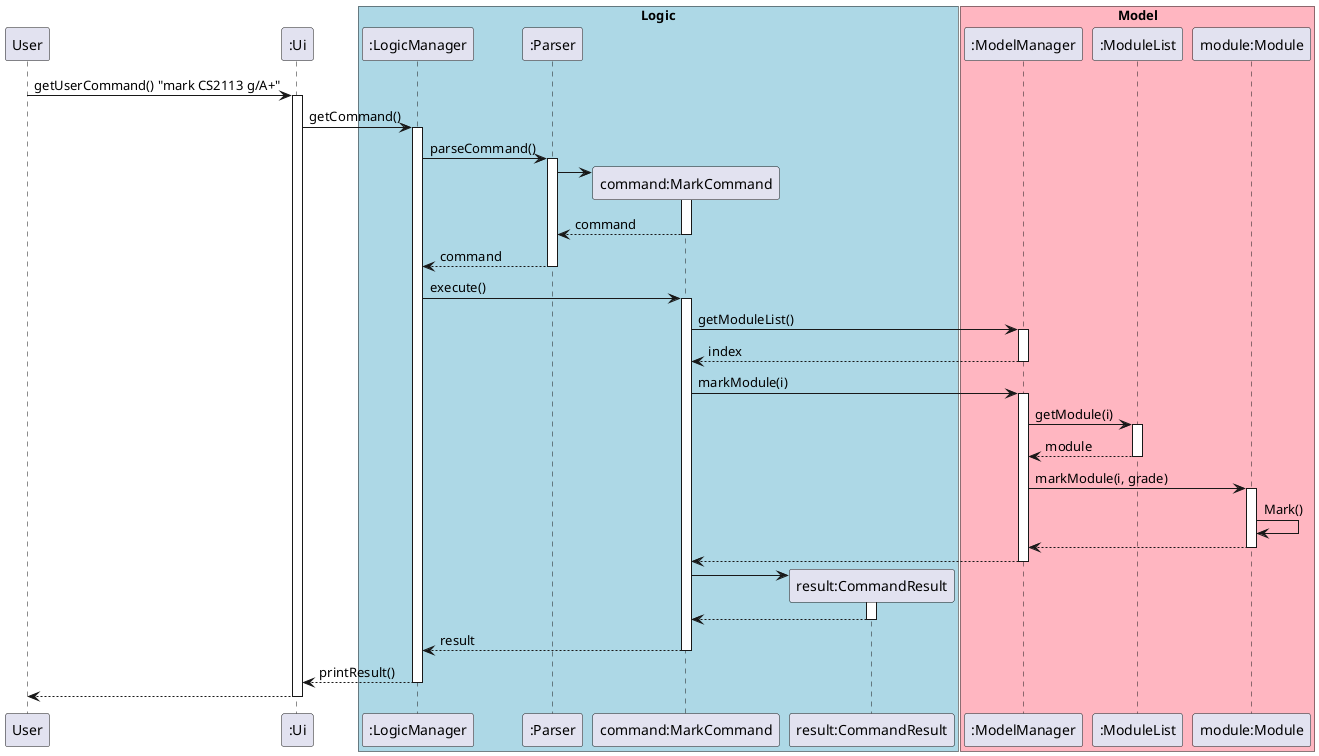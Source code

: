 @startuml
participant User
participant ":Ui" as Ui

box "Logic" #LightBlue
participant ":LogicManager" as LogicManager
participant ":Parser" as Parser
participant "command:MarkCommand" as MarkCommand
participant "result:CommandResult" as CommandResult
end box

box "Model" #LightPink
participant ":ModelManager" as ModelManager
participant ":ModuleList" as ModuleList
participant "module:Module" as Module
end box


User -> Ui: getUserCommand() "mark CS2113 g/A+"
activate Ui

Ui -> LogicManager: getCommand()
activate LogicManager

LogicManager -> Parser: parseCommand()
activate Parser

create MarkCommand
Parser -> MarkCommand
activate MarkCommand

MarkCommand --> Parser: command
deactivate MarkCommand


Parser --> LogicManager: command
deactivate Parser


LogicManager -> MarkCommand: execute()
activate MarkCommand


MarkCommand -> ModelManager: getModuleList()
activate ModelManager
ModelManager --> MarkCommand: index
deactivate ModelManager

MarkCommand -> ModelManager: markModule(i)
activate ModelManager

ModelManager -> ModuleList: getModule(i)
activate ModuleList

ModuleList --> ModelManager: module
deactivate ModuleList

ModelManager -> Module: markModule(i, grade)
activate Module
Module -> Module: Mark()

Module --> ModelManager
deactivate Module

ModelManager --> MarkCommand
deactivate ModelManager

create CommandResult


MarkCommand -> CommandResult
activate CommandResult
CommandResult --> MarkCommand
deactivate CommandResult

MarkCommand --> LogicManager: result
deactivate MarkCommand

LogicManager --> Ui: printResult()
deactivate LogicManager

Ui --> User
deactivate Ui

@enduml